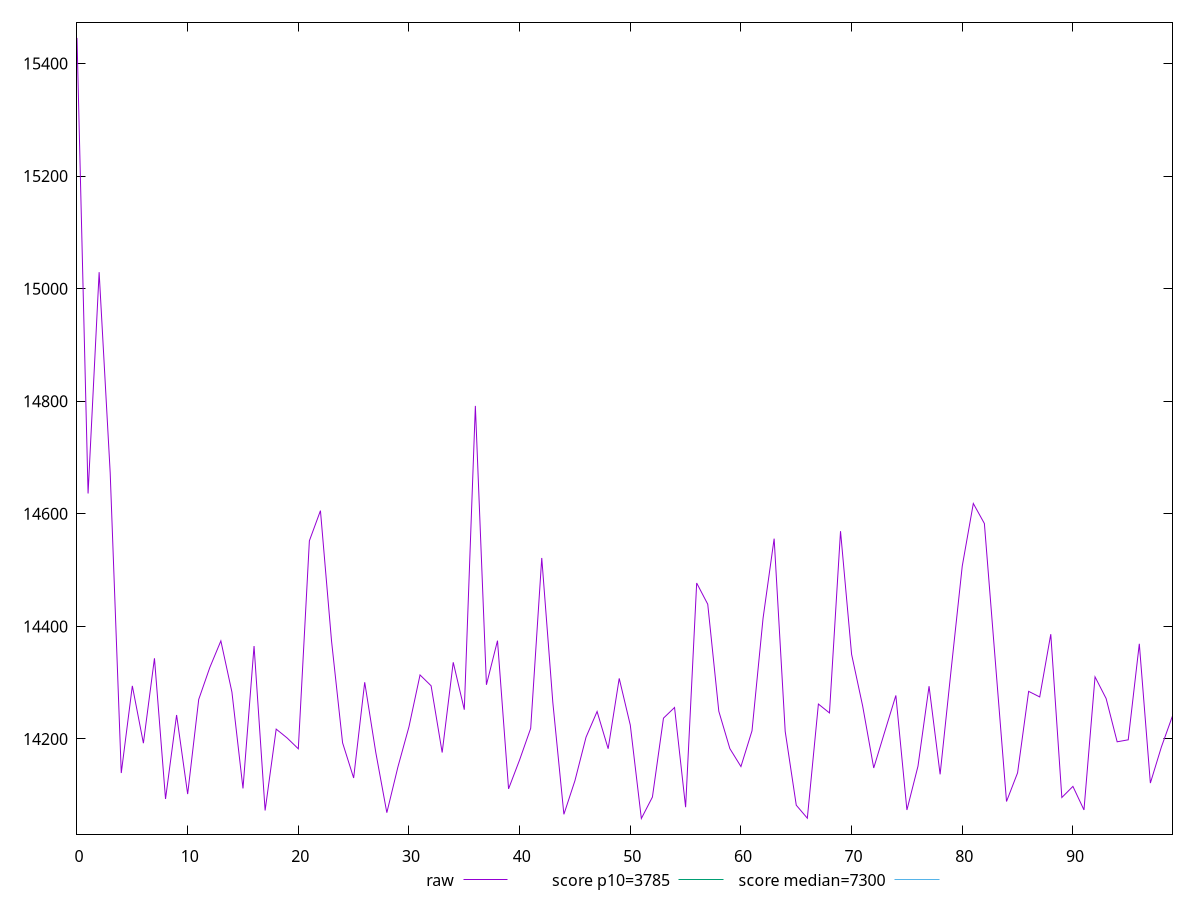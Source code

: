 reset

$raw <<EOF
0 15445.365
1 14636.103999999996
2 15029.231500000002
3 14672.618499999999
4 14139.515
5 14294.363999999998
6 14192.508999999996
7 14343.361499999999
8 14093.461499999998
9 14242.640500000001
10 14102.141500000002
11 14270.282500000003
12 14326.877
13 14374.25
14 14283.265500000001
15 14112.155
16 14365.1355
17 14072.9921
18 14217.561999999998
19 14201.636999999999
20 14182.576000000001
21 14552.064999999995
22 14605.609000000002
23 14374.446499999998
24 14193.267000000003
25 14130.758000000002
26 14300.764
27 14176.189000000002
28 14069.119200000001
29 14150.287499999999
30 14221.737000000005
31 14313.764000000005
32 14294.516
33 14175.938
34 14336.206000000002
35 14252.031349999997
36 14791.753
37 14296.28
38 14374.665999999997
39 14111.426500000001
40 14163.005
41 14218.922300000002
42 14521.561000000002
43 14264.988000000001
44 14066.192
45 14126.051650000001
46 14203.160000000002
47 14248.82
48 14182.707000000002
49 14307.636000000002
50 14224.745799999999
51 14058.73145
52 14096.829999999996
53 14237.024849999998
54 14255.934000000003
55 14078.844
56 14477.039999999999
57 14439.411
58 14249.281999999997
59 14182.851499999999
60 14151.036199999999
61 14214.539
62 14414.6458
63 14555.895
64 14213.463500000002
65 14082.363000000001
66 14059.318
67 14262.079000000002
68 14246.301
69 14569.170000000002
70 14350.414999999999
71 14258.531000000003
72 14148.510000000002
73 14213.184000000001
74 14277.361899999996
75 14073.896399999998
76 14151.781000000003
77 14293.766000000001
78 14137.202000000005
79 14323.856899999997
80 14507.099999999997
81 14618.339999999997
82 14582.735999999999
83 14335.466000000002
84 14088.985
85 14139.898000000001
86 14284.617499999998
87 14274.694
88 14386.178499999998
89 14096.060000000001
90 14115.791000000001
91 14074.008000000002
92 14310.331
93 14271.946000000004
94 14195.0055
95 14198.561999999998
96 14369.095999999998
97 14121.6776
98 14186.05
99 14240.95
EOF

set key outside below
set xrange [0:99]
set yrange [14030.998779:15473.097671]
set trange [14030.998779:15473.097671]
set terminal svg size 640, 500 enhanced background rgb 'white'
set output "report_00019_2021-02-10T18-14-37.922Z//interactive/samples/pages/raw/values.svg"

plot $raw title "raw" with line, \
     3785 title "score p10=3785", \
     7300 title "score median=7300"

reset
